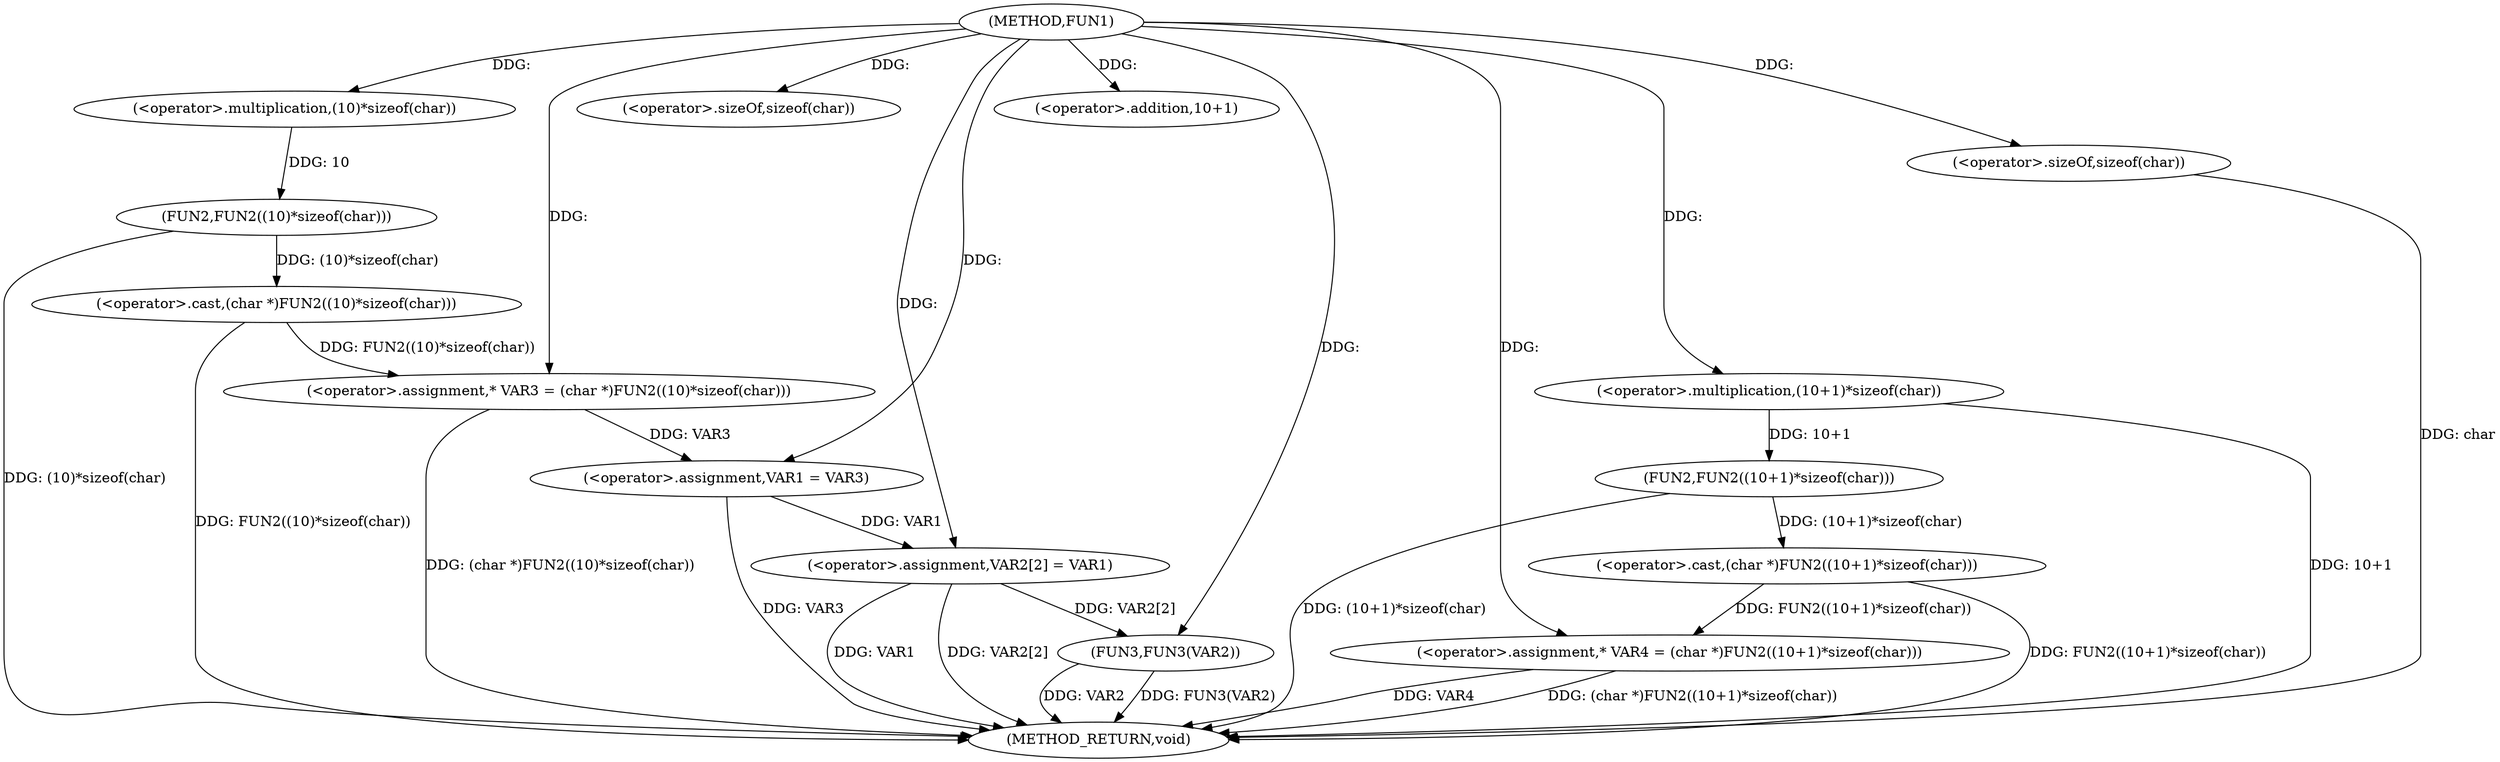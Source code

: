 digraph FUN1 {  
"1000100" [label = "(METHOD,FUN1)" ]
"1000136" [label = "(METHOD_RETURN,void)" ]
"1000105" [label = "(<operator>.assignment,* VAR3 = (char *)FUN2((10)*sizeof(char)))" ]
"1000107" [label = "(<operator>.cast,(char *)FUN2((10)*sizeof(char)))" ]
"1000109" [label = "(FUN2,FUN2((10)*sizeof(char)))" ]
"1000110" [label = "(<operator>.multiplication,(10)*sizeof(char))" ]
"1000112" [label = "(<operator>.sizeOf,sizeof(char))" ]
"1000115" [label = "(<operator>.assignment,* VAR4 = (char *)FUN2((10+1)*sizeof(char)))" ]
"1000117" [label = "(<operator>.cast,(char *)FUN2((10+1)*sizeof(char)))" ]
"1000119" [label = "(FUN2,FUN2((10+1)*sizeof(char)))" ]
"1000120" [label = "(<operator>.multiplication,(10+1)*sizeof(char))" ]
"1000121" [label = "(<operator>.addition,10+1)" ]
"1000124" [label = "(<operator>.sizeOf,sizeof(char))" ]
"1000126" [label = "(<operator>.assignment,VAR1 = VAR3)" ]
"1000129" [label = "(<operator>.assignment,VAR2[2] = VAR1)" ]
"1000134" [label = "(FUN3,FUN3(VAR2))" ]
  "1000115" -> "1000136"  [ label = "DDG: (char *)FUN2((10+1)*sizeof(char))"] 
  "1000124" -> "1000136"  [ label = "DDG: char"] 
  "1000105" -> "1000136"  [ label = "DDG: (char *)FUN2((10)*sizeof(char))"] 
  "1000129" -> "1000136"  [ label = "DDG: VAR1"] 
  "1000126" -> "1000136"  [ label = "DDG: VAR3"] 
  "1000117" -> "1000136"  [ label = "DDG: FUN2((10+1)*sizeof(char))"] 
  "1000115" -> "1000136"  [ label = "DDG: VAR4"] 
  "1000107" -> "1000136"  [ label = "DDG: FUN2((10)*sizeof(char))"] 
  "1000129" -> "1000136"  [ label = "DDG: VAR2[2]"] 
  "1000134" -> "1000136"  [ label = "DDG: FUN3(VAR2)"] 
  "1000120" -> "1000136"  [ label = "DDG: 10+1"] 
  "1000134" -> "1000136"  [ label = "DDG: VAR2"] 
  "1000109" -> "1000136"  [ label = "DDG: (10)*sizeof(char)"] 
  "1000119" -> "1000136"  [ label = "DDG: (10+1)*sizeof(char)"] 
  "1000107" -> "1000105"  [ label = "DDG: FUN2((10)*sizeof(char))"] 
  "1000100" -> "1000105"  [ label = "DDG: "] 
  "1000109" -> "1000107"  [ label = "DDG: (10)*sizeof(char)"] 
  "1000110" -> "1000109"  [ label = "DDG: 10"] 
  "1000100" -> "1000110"  [ label = "DDG: "] 
  "1000100" -> "1000112"  [ label = "DDG: "] 
  "1000117" -> "1000115"  [ label = "DDG: FUN2((10+1)*sizeof(char))"] 
  "1000100" -> "1000115"  [ label = "DDG: "] 
  "1000119" -> "1000117"  [ label = "DDG: (10+1)*sizeof(char)"] 
  "1000120" -> "1000119"  [ label = "DDG: 10+1"] 
  "1000100" -> "1000120"  [ label = "DDG: "] 
  "1000100" -> "1000121"  [ label = "DDG: "] 
  "1000100" -> "1000124"  [ label = "DDG: "] 
  "1000105" -> "1000126"  [ label = "DDG: VAR3"] 
  "1000100" -> "1000126"  [ label = "DDG: "] 
  "1000126" -> "1000129"  [ label = "DDG: VAR1"] 
  "1000100" -> "1000129"  [ label = "DDG: "] 
  "1000129" -> "1000134"  [ label = "DDG: VAR2[2]"] 
  "1000100" -> "1000134"  [ label = "DDG: "] 
}
